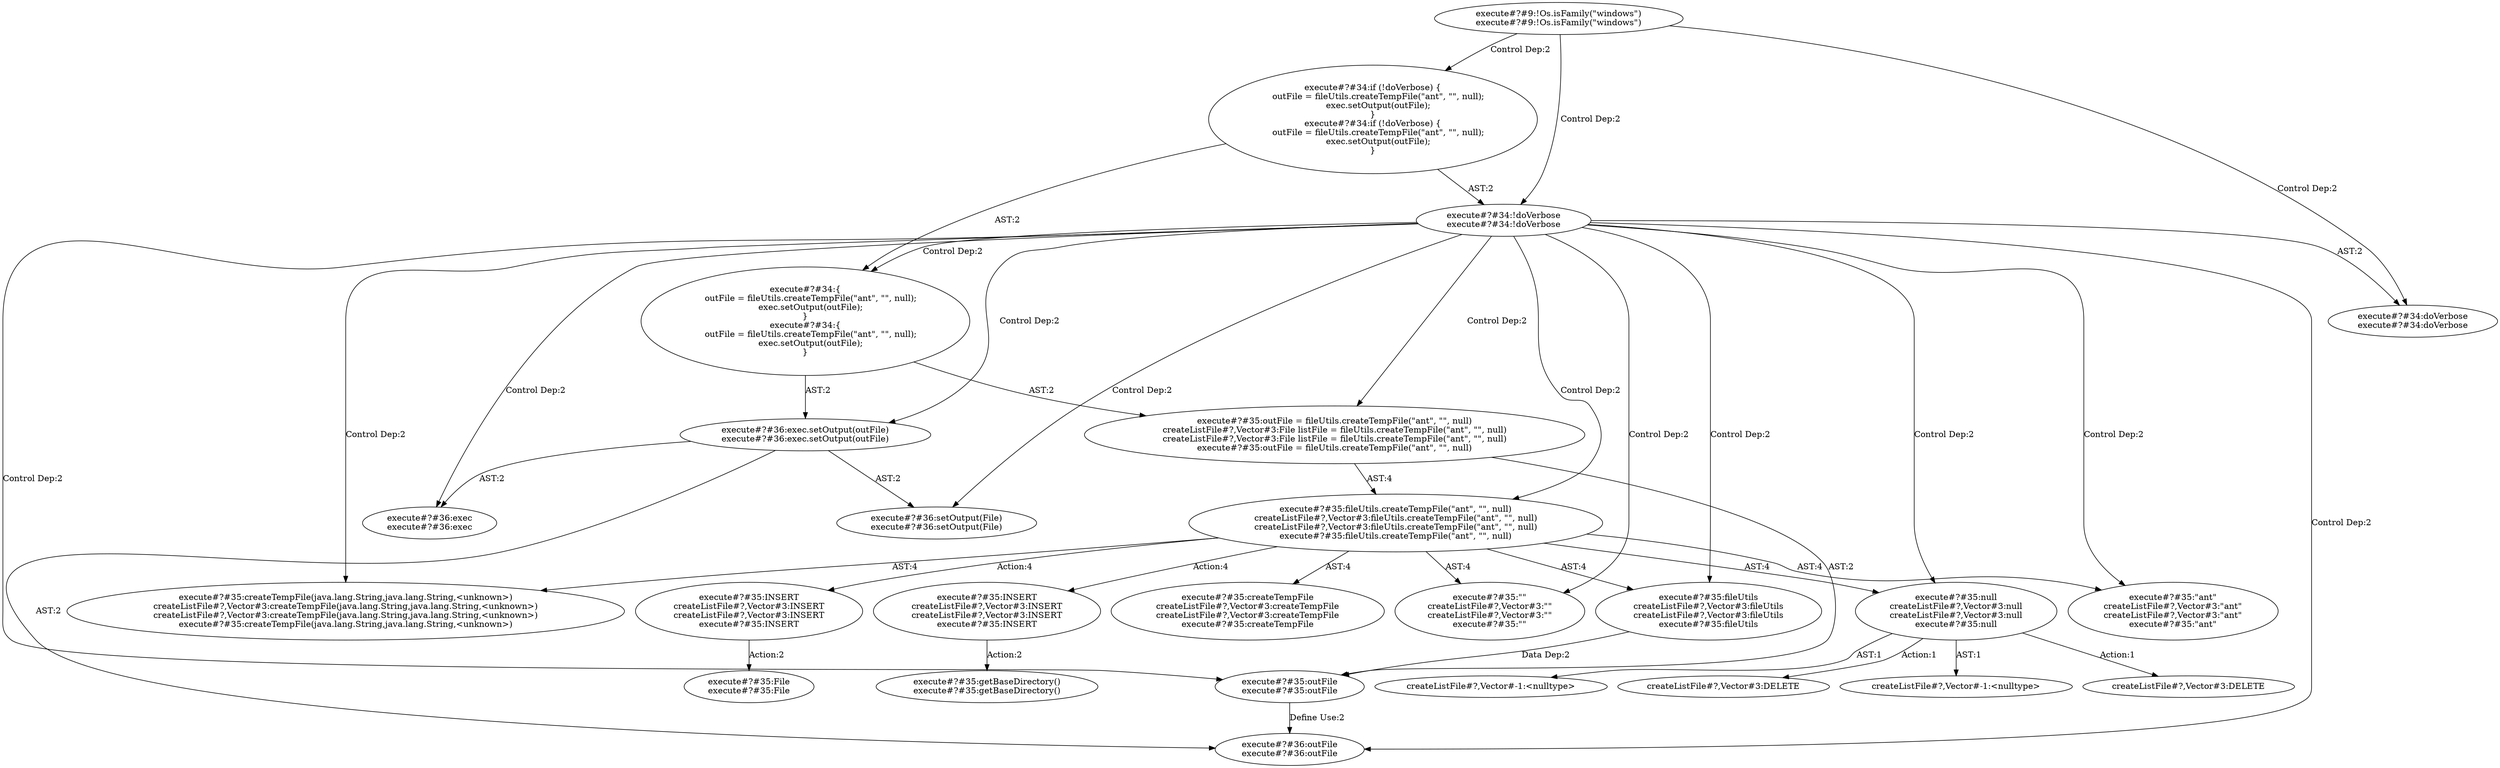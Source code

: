 digraph "Pattern" {
0 [label="execute#?#35:INSERT
createListFile#?,Vector#3:INSERT
createListFile#?,Vector#3:INSERT
execute#?#35:INSERT" shape=ellipse]
1 [label="execute#?#35:fileUtils.createTempFile(\"ant\", \"\", null)
createListFile#?,Vector#3:fileUtils.createTempFile(\"ant\", \"\", null)
createListFile#?,Vector#3:fileUtils.createTempFile(\"ant\", \"\", null)
execute#?#35:fileUtils.createTempFile(\"ant\", \"\", null)" shape=ellipse]
2 [label="execute#?#34:!doVerbose
execute#?#34:!doVerbose" shape=ellipse]
3 [label="execute#?#9:!Os.isFamily(\"windows\")
execute#?#9:!Os.isFamily(\"windows\")" shape=ellipse]
4 [label="execute#?#34:if (!doVerbose) \{
    outFile = fileUtils.createTempFile(\"ant\", \"\", null);
    exec.setOutput(outFile);
\}
execute#?#34:if (!doVerbose) \{
    outFile = fileUtils.createTempFile(\"ant\", \"\", null);
    exec.setOutput(outFile);
\}" shape=ellipse]
5 [label="execute#?#34:doVerbose
execute#?#34:doVerbose" shape=ellipse]
6 [label="execute#?#34:\{
    outFile = fileUtils.createTempFile(\"ant\", \"\", null);
    exec.setOutput(outFile);
\}
execute#?#34:\{
    outFile = fileUtils.createTempFile(\"ant\", \"\", null);
    exec.setOutput(outFile);
\}" shape=ellipse]
7 [label="execute#?#35:outFile = fileUtils.createTempFile(\"ant\", \"\", null)
createListFile#?,Vector#3:File listFile = fileUtils.createTempFile(\"ant\", \"\", null)
createListFile#?,Vector#3:File listFile = fileUtils.createTempFile(\"ant\", \"\", null)
execute#?#35:outFile = fileUtils.createTempFile(\"ant\", \"\", null)" shape=ellipse]
8 [label="execute#?#35:outFile
execute#?#35:outFile" shape=ellipse]
9 [label="execute#?#35:createTempFile(java.lang.String,java.lang.String,<unknown>)
createListFile#?,Vector#3:createTempFile(java.lang.String,java.lang.String,<unknown>)
createListFile#?,Vector#3:createTempFile(java.lang.String,java.lang.String,<unknown>)
execute#?#35:createTempFile(java.lang.String,java.lang.String,<unknown>)" shape=ellipse]
10 [label="execute#?#35:fileUtils
createListFile#?,Vector#3:fileUtils
createListFile#?,Vector#3:fileUtils
execute#?#35:fileUtils" shape=ellipse]
11 [label="execute#?#35:\"ant\"
createListFile#?,Vector#3:\"ant\"
createListFile#?,Vector#3:\"ant\"
execute#?#35:\"ant\"" shape=ellipse]
12 [label="execute#?#35:\"\"
createListFile#?,Vector#3:\"\"
createListFile#?,Vector#3:\"\"
execute#?#35:\"\"" shape=ellipse]
13 [label="execute#?#35:null
createListFile#?,Vector#3:null
createListFile#?,Vector#3:null
execute#?#35:null" shape=ellipse]
14 [label="execute#?#36:exec.setOutput(outFile)
execute#?#36:exec.setOutput(outFile)" shape=ellipse]
15 [label="execute#?#36:setOutput(File)
execute#?#36:setOutput(File)" shape=ellipse]
16 [label="execute#?#36:exec
execute#?#36:exec" shape=ellipse]
17 [label="execute#?#36:outFile
execute#?#36:outFile" shape=ellipse]
18 [label="execute#?#35:createTempFile
createListFile#?,Vector#3:createTempFile
createListFile#?,Vector#3:createTempFile
execute#?#35:createTempFile" shape=ellipse]
19 [label="execute#?#35:INSERT
createListFile#?,Vector#3:INSERT
createListFile#?,Vector#3:INSERT
execute#?#35:INSERT" shape=ellipse]
20 [label="execute#?#35:getBaseDirectory()
execute#?#35:getBaseDirectory()" shape=ellipse]
21 [label="execute#?#35:File
execute#?#35:File" shape=ellipse]
22 [label="createListFile#?,Vector#3:DELETE" shape=ellipse]
23 [label="createListFile#?,Vector#-1:<nulltype>" shape=ellipse]
24 [label="createListFile#?,Vector#3:DELETE" shape=ellipse]
25 [label="createListFile#?,Vector#-1:<nulltype>" shape=ellipse]
0 -> 21 [label="Action:2"];
1 -> 0 [label="Action:4"];
1 -> 18 [label="AST:4"];
1 -> 10 [label="AST:4"];
1 -> 9 [label="AST:4"];
1 -> 11 [label="AST:4"];
1 -> 12 [label="AST:4"];
1 -> 13 [label="AST:4"];
1 -> 19 [label="Action:4"];
2 -> 1 [label="Control Dep:2"];
2 -> 5 [label="AST:2"];
2 -> 6 [label="Control Dep:2"];
2 -> 7 [label="Control Dep:2"];
2 -> 8 [label="Control Dep:2"];
2 -> 9 [label="Control Dep:2"];
2 -> 10 [label="Control Dep:2"];
2 -> 11 [label="Control Dep:2"];
2 -> 12 [label="Control Dep:2"];
2 -> 13 [label="Control Dep:2"];
2 -> 14 [label="Control Dep:2"];
2 -> 15 [label="Control Dep:2"];
2 -> 16 [label="Control Dep:2"];
2 -> 17 [label="Control Dep:2"];
3 -> 2 [label="Control Dep:2"];
3 -> 4 [label="Control Dep:2"];
3 -> 5 [label="Control Dep:2"];
4 -> 2 [label="AST:2"];
4 -> 6 [label="AST:2"];
6 -> 7 [label="AST:2"];
6 -> 14 [label="AST:2"];
7 -> 1 [label="AST:4"];
7 -> 8 [label="AST:2"];
8 -> 17 [label="Define Use:2"];
10 -> 8 [label="Data Dep:2"];
13 -> 22 [label="Action:1"];
13 -> 23 [label="AST:1"];
13 -> 24 [label="Action:1"];
13 -> 25 [label="AST:1"];
14 -> 16 [label="AST:2"];
14 -> 15 [label="AST:2"];
14 -> 17 [label="AST:2"];
19 -> 20 [label="Action:2"];
}